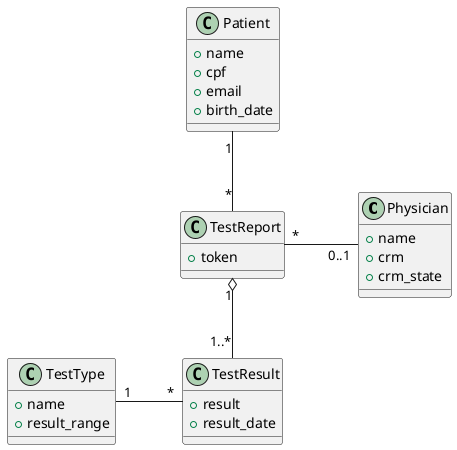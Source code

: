 ' option + D to preview

@startuml "Lab Tests API"

class Physician {
  +name
  +crm
  +crm_state
}

class Patient {
  +name
  +cpf
  +email
  +birth_date
}

class TestType {
  +name
  +result_range
}

class TestResult {
  +result
  +result_date
}

class TestReport {
  +token
}

Patient "1" -- "*" TestReport

TestReport "1" o-- "1..*" TestResult

TestType "1" - "*" TestResult : "         "
' A result belongs to a test type
' A test type can have zero or more results

TestReport "*" - "0..1" Physician : "           "
' A physician may ask (a patient to do) many lab tests, which will come together in a test report
' Each test report may have zero or one physician (since sometimes the patient can ask for a test also)

@enduml
